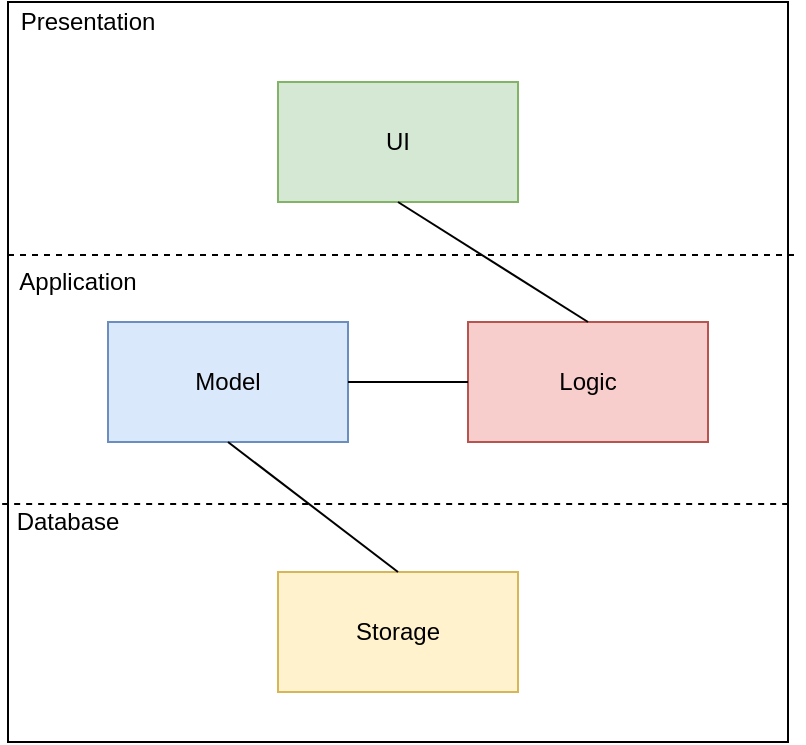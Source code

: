<mxfile version="13.8.5" type="device"><diagram id="duBb_64XzLQrgyT8P3qm" name="Page-1"><mxGraphModel dx="782" dy="437" grid="1" gridSize="10" guides="1" tooltips="1" connect="1" arrows="1" fold="1" page="1" pageScale="1" pageWidth="827" pageHeight="1169" math="0" shadow="0"><root><mxCell id="0"/><mxCell id="1" parent="0"/><mxCell id="BBS9x3o-rKtynhCOu8uv-1" value="" style="rounded=0;whiteSpace=wrap;html=1;" vertex="1" parent="1"><mxGeometry x="200" y="30" width="390" height="370" as="geometry"/></mxCell><mxCell id="BBS9x3o-rKtynhCOu8uv-7" value="" style="endArrow=none;dashed=1;html=1;exitX=0;exitY=0.385;exitDx=0;exitDy=0;exitPerimeter=0;entryX=1.015;entryY=0.385;entryDx=0;entryDy=0;entryPerimeter=0;" edge="1" parent="1"><mxGeometry width="50" height="50" relative="1" as="geometry"><mxPoint x="200" y="156.45" as="sourcePoint"/><mxPoint x="595.85" y="156.45" as="targetPoint"/></mxGeometry></mxCell><mxCell id="BBS9x3o-rKtynhCOu8uv-8" value="" style="endArrow=none;dashed=1;html=1;exitX=0;exitY=0.385;exitDx=0;exitDy=0;exitPerimeter=0;entryX=1.015;entryY=0.385;entryDx=0;entryDy=0;entryPerimeter=0;" edge="1" parent="1"><mxGeometry width="50" height="50" relative="1" as="geometry"><mxPoint x="197.08" y="281.0" as="sourcePoint"/><mxPoint x="592.93" y="281.0" as="targetPoint"/></mxGeometry></mxCell><mxCell id="BBS9x3o-rKtynhCOu8uv-9" value="Presentation" style="text;html=1;strokeColor=none;fillColor=none;align=center;verticalAlign=middle;whiteSpace=wrap;rounded=0;" vertex="1" parent="1"><mxGeometry x="220" y="30" width="40" height="20" as="geometry"/></mxCell><mxCell id="BBS9x3o-rKtynhCOu8uv-10" value="Application" style="text;html=1;strokeColor=none;fillColor=none;align=center;verticalAlign=middle;whiteSpace=wrap;rounded=0;" vertex="1" parent="1"><mxGeometry x="200" y="160" width="70" height="20" as="geometry"/></mxCell><mxCell id="BBS9x3o-rKtynhCOu8uv-12" value="Database" style="text;html=1;strokeColor=none;fillColor=none;align=center;verticalAlign=middle;whiteSpace=wrap;rounded=0;" vertex="1" parent="1"><mxGeometry x="200" y="280" width="60" height="20" as="geometry"/></mxCell><mxCell id="BBS9x3o-rKtynhCOu8uv-13" value="UI" style="rounded=0;whiteSpace=wrap;html=1;fillColor=#d5e8d4;strokeColor=#82b366;" vertex="1" parent="1"><mxGeometry x="335" y="70" width="120" height="60" as="geometry"/></mxCell><mxCell id="BBS9x3o-rKtynhCOu8uv-14" value="Model" style="rounded=0;whiteSpace=wrap;html=1;fillColor=#dae8fc;strokeColor=#6c8ebf;" vertex="1" parent="1"><mxGeometry x="250" y="190" width="120" height="60" as="geometry"/></mxCell><mxCell id="BBS9x3o-rKtynhCOu8uv-15" value="Logic" style="rounded=0;whiteSpace=wrap;html=1;fillColor=#f8cecc;strokeColor=#b85450;" vertex="1" parent="1"><mxGeometry x="430" y="190" width="120" height="60" as="geometry"/></mxCell><mxCell id="BBS9x3o-rKtynhCOu8uv-16" value="Storage" style="rounded=0;whiteSpace=wrap;html=1;fillColor=#fff2cc;strokeColor=#d6b656;" vertex="1" parent="1"><mxGeometry x="335" y="315" width="120" height="60" as="geometry"/></mxCell><mxCell id="BBS9x3o-rKtynhCOu8uv-17" value="" style="endArrow=none;html=1;entryX=0.5;entryY=0;entryDx=0;entryDy=0;exitX=0.5;exitY=1;exitDx=0;exitDy=0;" edge="1" parent="1" source="BBS9x3o-rKtynhCOu8uv-14" target="BBS9x3o-rKtynhCOu8uv-16"><mxGeometry width="50" height="50" relative="1" as="geometry"><mxPoint x="380" y="250" as="sourcePoint"/><mxPoint x="430" y="200" as="targetPoint"/></mxGeometry></mxCell><mxCell id="BBS9x3o-rKtynhCOu8uv-18" value="" style="endArrow=none;html=1;entryX=0.5;entryY=1;entryDx=0;entryDy=0;exitX=0.5;exitY=0;exitDx=0;exitDy=0;" edge="1" parent="1" source="BBS9x3o-rKtynhCOu8uv-15" target="BBS9x3o-rKtynhCOu8uv-13"><mxGeometry width="50" height="50" relative="1" as="geometry"><mxPoint x="320" y="260" as="sourcePoint"/><mxPoint x="405" y="325" as="targetPoint"/></mxGeometry></mxCell><mxCell id="BBS9x3o-rKtynhCOu8uv-19" value="" style="endArrow=none;html=1;entryX=0;entryY=0.5;entryDx=0;entryDy=0;exitX=1;exitY=0.5;exitDx=0;exitDy=0;" edge="1" parent="1" source="BBS9x3o-rKtynhCOu8uv-14" target="BBS9x3o-rKtynhCOu8uv-15"><mxGeometry width="50" height="50" relative="1" as="geometry"><mxPoint x="500" y="200" as="sourcePoint"/><mxPoint x="405" y="140" as="targetPoint"/></mxGeometry></mxCell></root></mxGraphModel></diagram></mxfile>